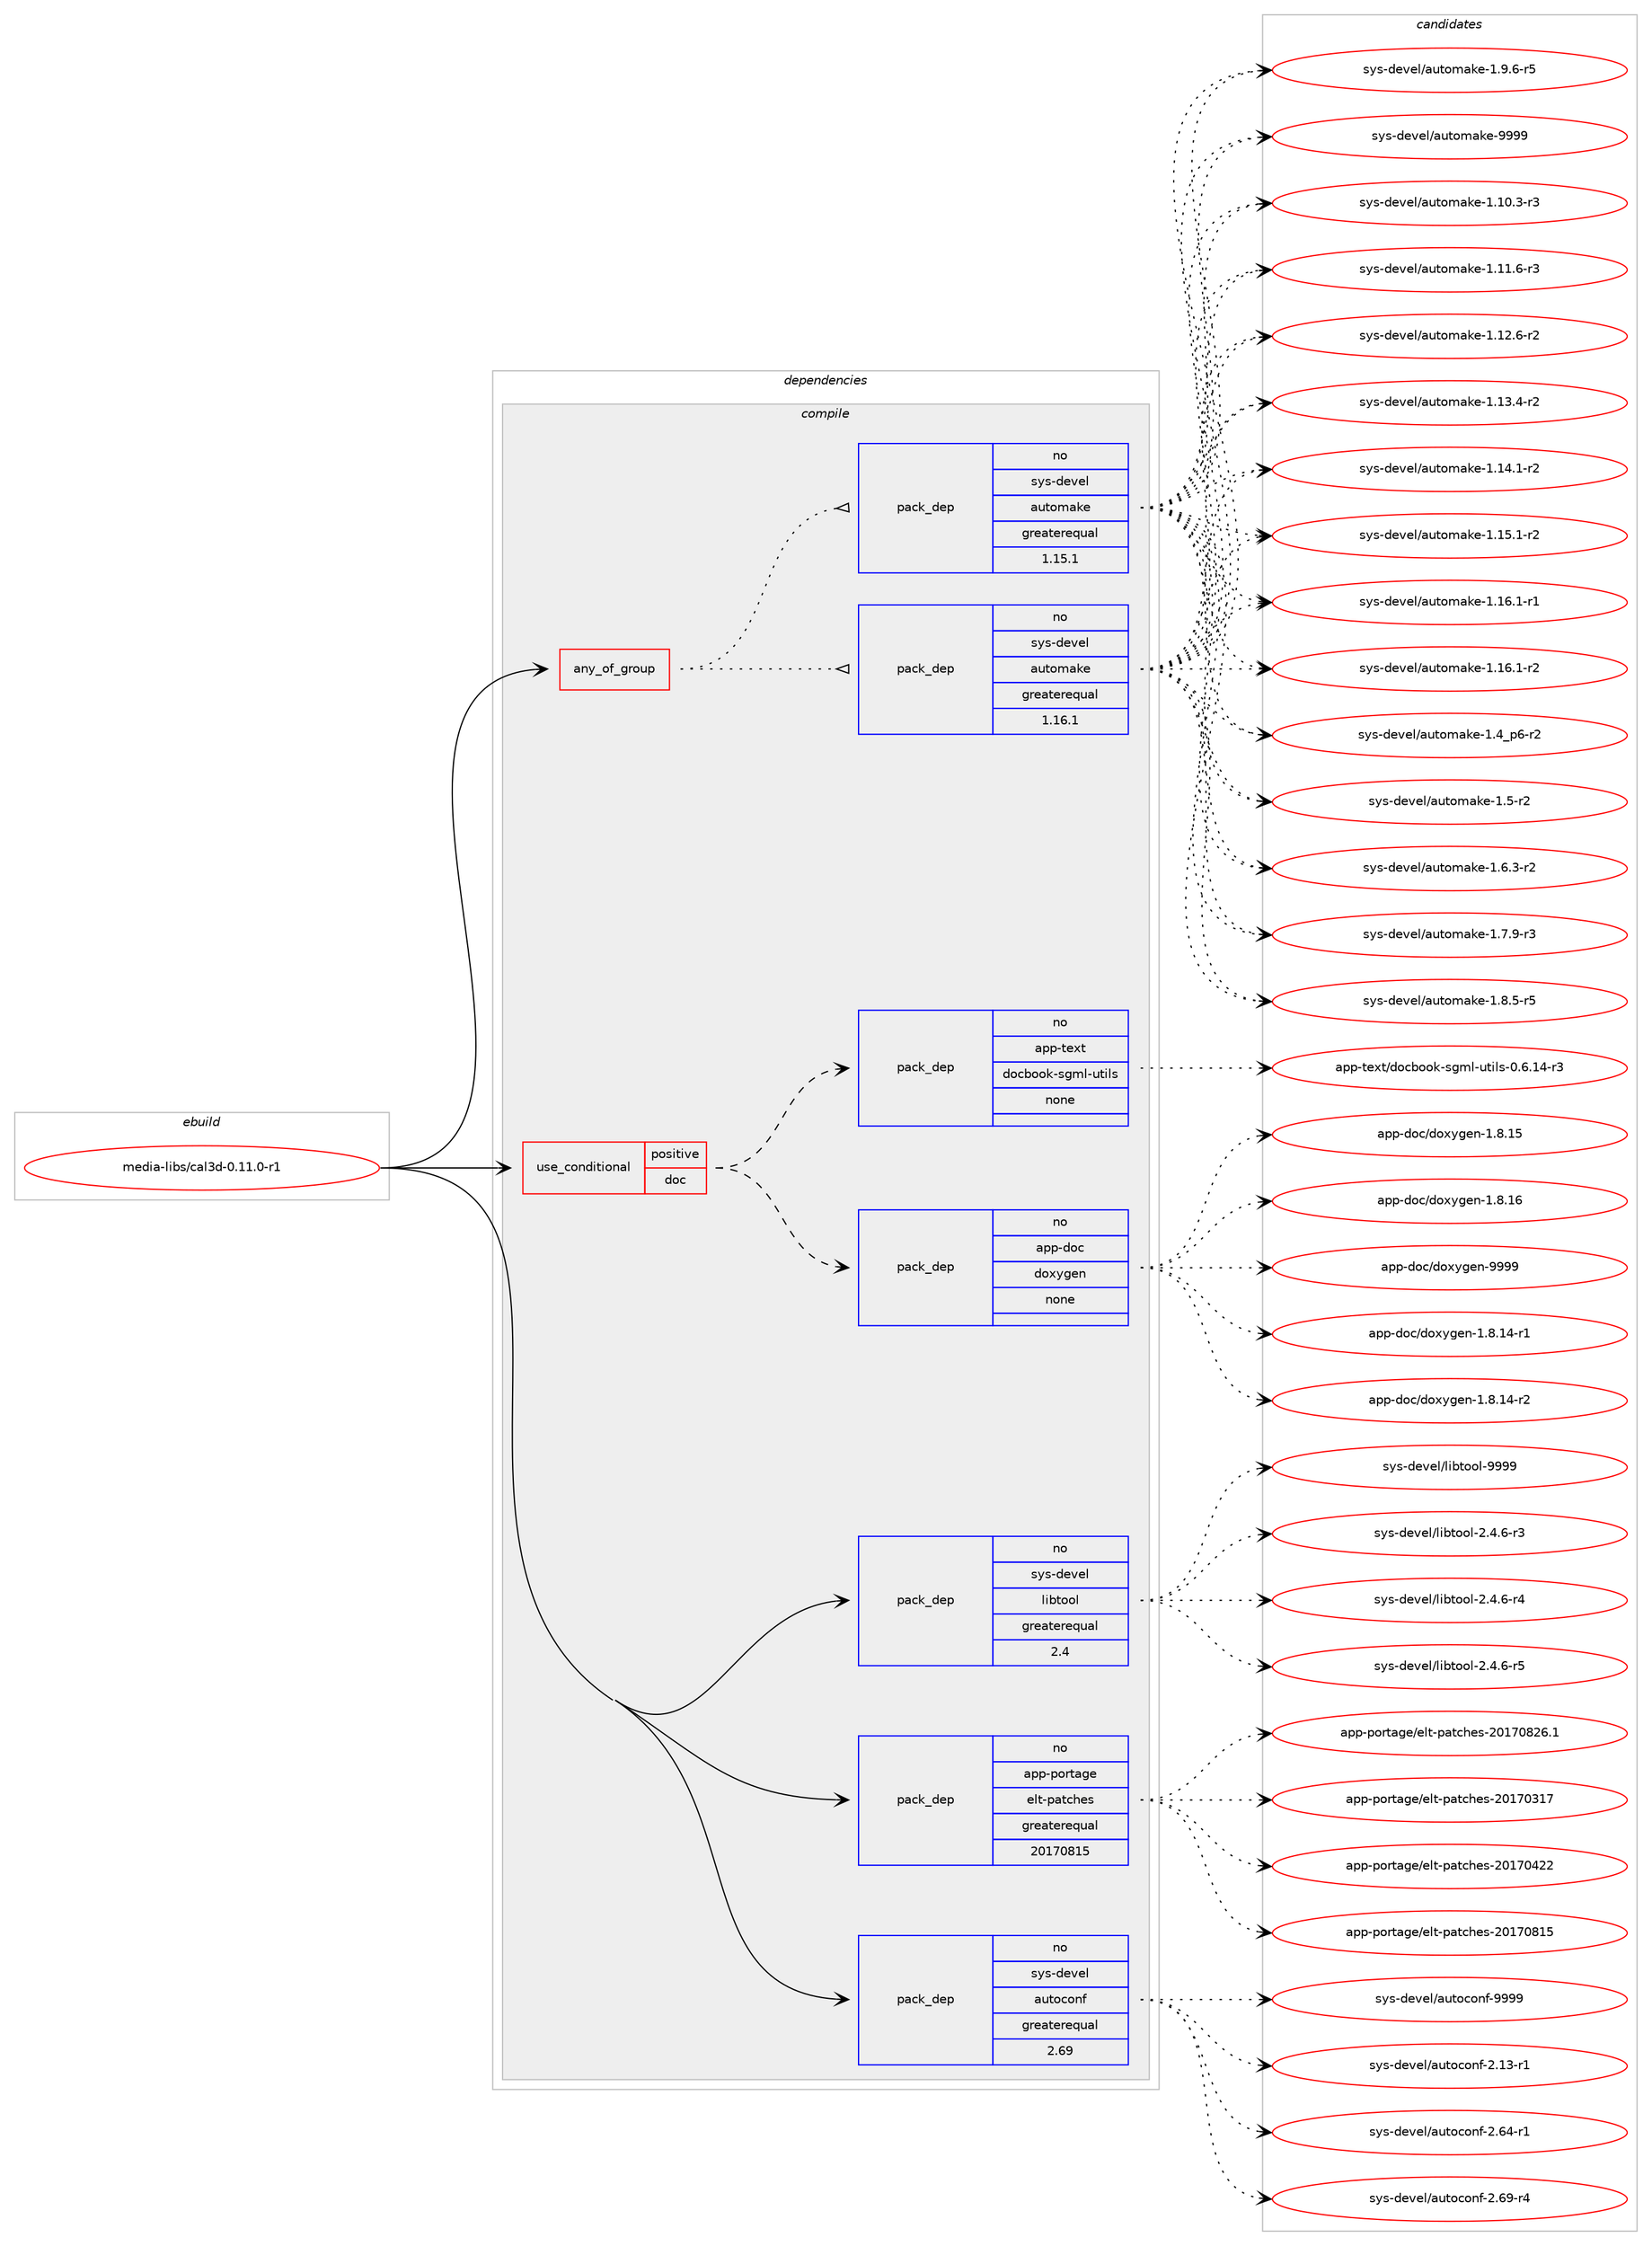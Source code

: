 digraph prolog {

# *************
# Graph options
# *************

newrank=true;
concentrate=true;
compound=true;
graph [rankdir=LR,fontname=Helvetica,fontsize=10,ranksep=1.5];#, ranksep=2.5, nodesep=0.2];
edge  [arrowhead=vee];
node  [fontname=Helvetica,fontsize=10];

# **********
# The ebuild
# **********

subgraph cluster_leftcol {
color=gray;
rank=same;
label=<<i>ebuild</i>>;
id [label="media-libs/cal3d-0.11.0-r1", color=red, width=4, href="../media-libs/cal3d-0.11.0-r1.svg"];
}

# ****************
# The dependencies
# ****************

subgraph cluster_midcol {
color=gray;
label=<<i>dependencies</i>>;
subgraph cluster_compile {
fillcolor="#eeeeee";
style=filled;
label=<<i>compile</i>>;
subgraph any13189 {
dependency784615 [label=<<TABLE BORDER="0" CELLBORDER="1" CELLSPACING="0" CELLPADDING="4"><TR><TD CELLPADDING="10">any_of_group</TD></TR></TABLE>>, shape=none, color=red];subgraph pack580226 {
dependency784616 [label=<<TABLE BORDER="0" CELLBORDER="1" CELLSPACING="0" CELLPADDING="4" WIDTH="220"><TR><TD ROWSPAN="6" CELLPADDING="30">pack_dep</TD></TR><TR><TD WIDTH="110">no</TD></TR><TR><TD>sys-devel</TD></TR><TR><TD>automake</TD></TR><TR><TD>greaterequal</TD></TR><TR><TD>1.16.1</TD></TR></TABLE>>, shape=none, color=blue];
}
dependency784615:e -> dependency784616:w [weight=20,style="dotted",arrowhead="oinv"];
subgraph pack580227 {
dependency784617 [label=<<TABLE BORDER="0" CELLBORDER="1" CELLSPACING="0" CELLPADDING="4" WIDTH="220"><TR><TD ROWSPAN="6" CELLPADDING="30">pack_dep</TD></TR><TR><TD WIDTH="110">no</TD></TR><TR><TD>sys-devel</TD></TR><TR><TD>automake</TD></TR><TR><TD>greaterequal</TD></TR><TR><TD>1.15.1</TD></TR></TABLE>>, shape=none, color=blue];
}
dependency784615:e -> dependency784617:w [weight=20,style="dotted",arrowhead="oinv"];
}
id:e -> dependency784615:w [weight=20,style="solid",arrowhead="vee"];
subgraph cond190779 {
dependency784618 [label=<<TABLE BORDER="0" CELLBORDER="1" CELLSPACING="0" CELLPADDING="4"><TR><TD ROWSPAN="3" CELLPADDING="10">use_conditional</TD></TR><TR><TD>positive</TD></TR><TR><TD>doc</TD></TR></TABLE>>, shape=none, color=red];
subgraph pack580228 {
dependency784619 [label=<<TABLE BORDER="0" CELLBORDER="1" CELLSPACING="0" CELLPADDING="4" WIDTH="220"><TR><TD ROWSPAN="6" CELLPADDING="30">pack_dep</TD></TR><TR><TD WIDTH="110">no</TD></TR><TR><TD>app-doc</TD></TR><TR><TD>doxygen</TD></TR><TR><TD>none</TD></TR><TR><TD></TD></TR></TABLE>>, shape=none, color=blue];
}
dependency784618:e -> dependency784619:w [weight=20,style="dashed",arrowhead="vee"];
subgraph pack580229 {
dependency784620 [label=<<TABLE BORDER="0" CELLBORDER="1" CELLSPACING="0" CELLPADDING="4" WIDTH="220"><TR><TD ROWSPAN="6" CELLPADDING="30">pack_dep</TD></TR><TR><TD WIDTH="110">no</TD></TR><TR><TD>app-text</TD></TR><TR><TD>docbook-sgml-utils</TD></TR><TR><TD>none</TD></TR><TR><TD></TD></TR></TABLE>>, shape=none, color=blue];
}
dependency784618:e -> dependency784620:w [weight=20,style="dashed",arrowhead="vee"];
}
id:e -> dependency784618:w [weight=20,style="solid",arrowhead="vee"];
subgraph pack580230 {
dependency784621 [label=<<TABLE BORDER="0" CELLBORDER="1" CELLSPACING="0" CELLPADDING="4" WIDTH="220"><TR><TD ROWSPAN="6" CELLPADDING="30">pack_dep</TD></TR><TR><TD WIDTH="110">no</TD></TR><TR><TD>app-portage</TD></TR><TR><TD>elt-patches</TD></TR><TR><TD>greaterequal</TD></TR><TR><TD>20170815</TD></TR></TABLE>>, shape=none, color=blue];
}
id:e -> dependency784621:w [weight=20,style="solid",arrowhead="vee"];
subgraph pack580231 {
dependency784622 [label=<<TABLE BORDER="0" CELLBORDER="1" CELLSPACING="0" CELLPADDING="4" WIDTH="220"><TR><TD ROWSPAN="6" CELLPADDING="30">pack_dep</TD></TR><TR><TD WIDTH="110">no</TD></TR><TR><TD>sys-devel</TD></TR><TR><TD>autoconf</TD></TR><TR><TD>greaterequal</TD></TR><TR><TD>2.69</TD></TR></TABLE>>, shape=none, color=blue];
}
id:e -> dependency784622:w [weight=20,style="solid",arrowhead="vee"];
subgraph pack580232 {
dependency784623 [label=<<TABLE BORDER="0" CELLBORDER="1" CELLSPACING="0" CELLPADDING="4" WIDTH="220"><TR><TD ROWSPAN="6" CELLPADDING="30">pack_dep</TD></TR><TR><TD WIDTH="110">no</TD></TR><TR><TD>sys-devel</TD></TR><TR><TD>libtool</TD></TR><TR><TD>greaterequal</TD></TR><TR><TD>2.4</TD></TR></TABLE>>, shape=none, color=blue];
}
id:e -> dependency784623:w [weight=20,style="solid",arrowhead="vee"];
}
subgraph cluster_compileandrun {
fillcolor="#eeeeee";
style=filled;
label=<<i>compile and run</i>>;
}
subgraph cluster_run {
fillcolor="#eeeeee";
style=filled;
label=<<i>run</i>>;
}
}

# **************
# The candidates
# **************

subgraph cluster_choices {
rank=same;
color=gray;
label=<<i>candidates</i>>;

subgraph choice580226 {
color=black;
nodesep=1;
choice11512111545100101118101108479711711611110997107101454946494846514511451 [label="sys-devel/automake-1.10.3-r3", color=red, width=4,href="../sys-devel/automake-1.10.3-r3.svg"];
choice11512111545100101118101108479711711611110997107101454946494946544511451 [label="sys-devel/automake-1.11.6-r3", color=red, width=4,href="../sys-devel/automake-1.11.6-r3.svg"];
choice11512111545100101118101108479711711611110997107101454946495046544511450 [label="sys-devel/automake-1.12.6-r2", color=red, width=4,href="../sys-devel/automake-1.12.6-r2.svg"];
choice11512111545100101118101108479711711611110997107101454946495146524511450 [label="sys-devel/automake-1.13.4-r2", color=red, width=4,href="../sys-devel/automake-1.13.4-r2.svg"];
choice11512111545100101118101108479711711611110997107101454946495246494511450 [label="sys-devel/automake-1.14.1-r2", color=red, width=4,href="../sys-devel/automake-1.14.1-r2.svg"];
choice11512111545100101118101108479711711611110997107101454946495346494511450 [label="sys-devel/automake-1.15.1-r2", color=red, width=4,href="../sys-devel/automake-1.15.1-r2.svg"];
choice11512111545100101118101108479711711611110997107101454946495446494511449 [label="sys-devel/automake-1.16.1-r1", color=red, width=4,href="../sys-devel/automake-1.16.1-r1.svg"];
choice11512111545100101118101108479711711611110997107101454946495446494511450 [label="sys-devel/automake-1.16.1-r2", color=red, width=4,href="../sys-devel/automake-1.16.1-r2.svg"];
choice115121115451001011181011084797117116111109971071014549465295112544511450 [label="sys-devel/automake-1.4_p6-r2", color=red, width=4,href="../sys-devel/automake-1.4_p6-r2.svg"];
choice11512111545100101118101108479711711611110997107101454946534511450 [label="sys-devel/automake-1.5-r2", color=red, width=4,href="../sys-devel/automake-1.5-r2.svg"];
choice115121115451001011181011084797117116111109971071014549465446514511450 [label="sys-devel/automake-1.6.3-r2", color=red, width=4,href="../sys-devel/automake-1.6.3-r2.svg"];
choice115121115451001011181011084797117116111109971071014549465546574511451 [label="sys-devel/automake-1.7.9-r3", color=red, width=4,href="../sys-devel/automake-1.7.9-r3.svg"];
choice115121115451001011181011084797117116111109971071014549465646534511453 [label="sys-devel/automake-1.8.5-r5", color=red, width=4,href="../sys-devel/automake-1.8.5-r5.svg"];
choice115121115451001011181011084797117116111109971071014549465746544511453 [label="sys-devel/automake-1.9.6-r5", color=red, width=4,href="../sys-devel/automake-1.9.6-r5.svg"];
choice115121115451001011181011084797117116111109971071014557575757 [label="sys-devel/automake-9999", color=red, width=4,href="../sys-devel/automake-9999.svg"];
dependency784616:e -> choice11512111545100101118101108479711711611110997107101454946494846514511451:w [style=dotted,weight="100"];
dependency784616:e -> choice11512111545100101118101108479711711611110997107101454946494946544511451:w [style=dotted,weight="100"];
dependency784616:e -> choice11512111545100101118101108479711711611110997107101454946495046544511450:w [style=dotted,weight="100"];
dependency784616:e -> choice11512111545100101118101108479711711611110997107101454946495146524511450:w [style=dotted,weight="100"];
dependency784616:e -> choice11512111545100101118101108479711711611110997107101454946495246494511450:w [style=dotted,weight="100"];
dependency784616:e -> choice11512111545100101118101108479711711611110997107101454946495346494511450:w [style=dotted,weight="100"];
dependency784616:e -> choice11512111545100101118101108479711711611110997107101454946495446494511449:w [style=dotted,weight="100"];
dependency784616:e -> choice11512111545100101118101108479711711611110997107101454946495446494511450:w [style=dotted,weight="100"];
dependency784616:e -> choice115121115451001011181011084797117116111109971071014549465295112544511450:w [style=dotted,weight="100"];
dependency784616:e -> choice11512111545100101118101108479711711611110997107101454946534511450:w [style=dotted,weight="100"];
dependency784616:e -> choice115121115451001011181011084797117116111109971071014549465446514511450:w [style=dotted,weight="100"];
dependency784616:e -> choice115121115451001011181011084797117116111109971071014549465546574511451:w [style=dotted,weight="100"];
dependency784616:e -> choice115121115451001011181011084797117116111109971071014549465646534511453:w [style=dotted,weight="100"];
dependency784616:e -> choice115121115451001011181011084797117116111109971071014549465746544511453:w [style=dotted,weight="100"];
dependency784616:e -> choice115121115451001011181011084797117116111109971071014557575757:w [style=dotted,weight="100"];
}
subgraph choice580227 {
color=black;
nodesep=1;
choice11512111545100101118101108479711711611110997107101454946494846514511451 [label="sys-devel/automake-1.10.3-r3", color=red, width=4,href="../sys-devel/automake-1.10.3-r3.svg"];
choice11512111545100101118101108479711711611110997107101454946494946544511451 [label="sys-devel/automake-1.11.6-r3", color=red, width=4,href="../sys-devel/automake-1.11.6-r3.svg"];
choice11512111545100101118101108479711711611110997107101454946495046544511450 [label="sys-devel/automake-1.12.6-r2", color=red, width=4,href="../sys-devel/automake-1.12.6-r2.svg"];
choice11512111545100101118101108479711711611110997107101454946495146524511450 [label="sys-devel/automake-1.13.4-r2", color=red, width=4,href="../sys-devel/automake-1.13.4-r2.svg"];
choice11512111545100101118101108479711711611110997107101454946495246494511450 [label="sys-devel/automake-1.14.1-r2", color=red, width=4,href="../sys-devel/automake-1.14.1-r2.svg"];
choice11512111545100101118101108479711711611110997107101454946495346494511450 [label="sys-devel/automake-1.15.1-r2", color=red, width=4,href="../sys-devel/automake-1.15.1-r2.svg"];
choice11512111545100101118101108479711711611110997107101454946495446494511449 [label="sys-devel/automake-1.16.1-r1", color=red, width=4,href="../sys-devel/automake-1.16.1-r1.svg"];
choice11512111545100101118101108479711711611110997107101454946495446494511450 [label="sys-devel/automake-1.16.1-r2", color=red, width=4,href="../sys-devel/automake-1.16.1-r2.svg"];
choice115121115451001011181011084797117116111109971071014549465295112544511450 [label="sys-devel/automake-1.4_p6-r2", color=red, width=4,href="../sys-devel/automake-1.4_p6-r2.svg"];
choice11512111545100101118101108479711711611110997107101454946534511450 [label="sys-devel/automake-1.5-r2", color=red, width=4,href="../sys-devel/automake-1.5-r2.svg"];
choice115121115451001011181011084797117116111109971071014549465446514511450 [label="sys-devel/automake-1.6.3-r2", color=red, width=4,href="../sys-devel/automake-1.6.3-r2.svg"];
choice115121115451001011181011084797117116111109971071014549465546574511451 [label="sys-devel/automake-1.7.9-r3", color=red, width=4,href="../sys-devel/automake-1.7.9-r3.svg"];
choice115121115451001011181011084797117116111109971071014549465646534511453 [label="sys-devel/automake-1.8.5-r5", color=red, width=4,href="../sys-devel/automake-1.8.5-r5.svg"];
choice115121115451001011181011084797117116111109971071014549465746544511453 [label="sys-devel/automake-1.9.6-r5", color=red, width=4,href="../sys-devel/automake-1.9.6-r5.svg"];
choice115121115451001011181011084797117116111109971071014557575757 [label="sys-devel/automake-9999", color=red, width=4,href="../sys-devel/automake-9999.svg"];
dependency784617:e -> choice11512111545100101118101108479711711611110997107101454946494846514511451:w [style=dotted,weight="100"];
dependency784617:e -> choice11512111545100101118101108479711711611110997107101454946494946544511451:w [style=dotted,weight="100"];
dependency784617:e -> choice11512111545100101118101108479711711611110997107101454946495046544511450:w [style=dotted,weight="100"];
dependency784617:e -> choice11512111545100101118101108479711711611110997107101454946495146524511450:w [style=dotted,weight="100"];
dependency784617:e -> choice11512111545100101118101108479711711611110997107101454946495246494511450:w [style=dotted,weight="100"];
dependency784617:e -> choice11512111545100101118101108479711711611110997107101454946495346494511450:w [style=dotted,weight="100"];
dependency784617:e -> choice11512111545100101118101108479711711611110997107101454946495446494511449:w [style=dotted,weight="100"];
dependency784617:e -> choice11512111545100101118101108479711711611110997107101454946495446494511450:w [style=dotted,weight="100"];
dependency784617:e -> choice115121115451001011181011084797117116111109971071014549465295112544511450:w [style=dotted,weight="100"];
dependency784617:e -> choice11512111545100101118101108479711711611110997107101454946534511450:w [style=dotted,weight="100"];
dependency784617:e -> choice115121115451001011181011084797117116111109971071014549465446514511450:w [style=dotted,weight="100"];
dependency784617:e -> choice115121115451001011181011084797117116111109971071014549465546574511451:w [style=dotted,weight="100"];
dependency784617:e -> choice115121115451001011181011084797117116111109971071014549465646534511453:w [style=dotted,weight="100"];
dependency784617:e -> choice115121115451001011181011084797117116111109971071014549465746544511453:w [style=dotted,weight="100"];
dependency784617:e -> choice115121115451001011181011084797117116111109971071014557575757:w [style=dotted,weight="100"];
}
subgraph choice580228 {
color=black;
nodesep=1;
choice97112112451001119947100111120121103101110454946564649524511449 [label="app-doc/doxygen-1.8.14-r1", color=red, width=4,href="../app-doc/doxygen-1.8.14-r1.svg"];
choice97112112451001119947100111120121103101110454946564649524511450 [label="app-doc/doxygen-1.8.14-r2", color=red, width=4,href="../app-doc/doxygen-1.8.14-r2.svg"];
choice9711211245100111994710011112012110310111045494656464953 [label="app-doc/doxygen-1.8.15", color=red, width=4,href="../app-doc/doxygen-1.8.15.svg"];
choice9711211245100111994710011112012110310111045494656464954 [label="app-doc/doxygen-1.8.16", color=red, width=4,href="../app-doc/doxygen-1.8.16.svg"];
choice971121124510011199471001111201211031011104557575757 [label="app-doc/doxygen-9999", color=red, width=4,href="../app-doc/doxygen-9999.svg"];
dependency784619:e -> choice97112112451001119947100111120121103101110454946564649524511449:w [style=dotted,weight="100"];
dependency784619:e -> choice97112112451001119947100111120121103101110454946564649524511450:w [style=dotted,weight="100"];
dependency784619:e -> choice9711211245100111994710011112012110310111045494656464953:w [style=dotted,weight="100"];
dependency784619:e -> choice9711211245100111994710011112012110310111045494656464954:w [style=dotted,weight="100"];
dependency784619:e -> choice971121124510011199471001111201211031011104557575757:w [style=dotted,weight="100"];
}
subgraph choice580229 {
color=black;
nodesep=1;
choice97112112451161011201164710011199981111111074511510310910845117116105108115454846544649524511451 [label="app-text/docbook-sgml-utils-0.6.14-r3", color=red, width=4,href="../app-text/docbook-sgml-utils-0.6.14-r3.svg"];
dependency784620:e -> choice97112112451161011201164710011199981111111074511510310910845117116105108115454846544649524511451:w [style=dotted,weight="100"];
}
subgraph choice580230 {
color=black;
nodesep=1;
choice97112112451121111141169710310147101108116451129711699104101115455048495548514955 [label="app-portage/elt-patches-20170317", color=red, width=4,href="../app-portage/elt-patches-20170317.svg"];
choice97112112451121111141169710310147101108116451129711699104101115455048495548525050 [label="app-portage/elt-patches-20170422", color=red, width=4,href="../app-portage/elt-patches-20170422.svg"];
choice97112112451121111141169710310147101108116451129711699104101115455048495548564953 [label="app-portage/elt-patches-20170815", color=red, width=4,href="../app-portage/elt-patches-20170815.svg"];
choice971121124511211111411697103101471011081164511297116991041011154550484955485650544649 [label="app-portage/elt-patches-20170826.1", color=red, width=4,href="../app-portage/elt-patches-20170826.1.svg"];
dependency784621:e -> choice97112112451121111141169710310147101108116451129711699104101115455048495548514955:w [style=dotted,weight="100"];
dependency784621:e -> choice97112112451121111141169710310147101108116451129711699104101115455048495548525050:w [style=dotted,weight="100"];
dependency784621:e -> choice97112112451121111141169710310147101108116451129711699104101115455048495548564953:w [style=dotted,weight="100"];
dependency784621:e -> choice971121124511211111411697103101471011081164511297116991041011154550484955485650544649:w [style=dotted,weight="100"];
}
subgraph choice580231 {
color=black;
nodesep=1;
choice1151211154510010111810110847971171161119911111010245504649514511449 [label="sys-devel/autoconf-2.13-r1", color=red, width=4,href="../sys-devel/autoconf-2.13-r1.svg"];
choice1151211154510010111810110847971171161119911111010245504654524511449 [label="sys-devel/autoconf-2.64-r1", color=red, width=4,href="../sys-devel/autoconf-2.64-r1.svg"];
choice1151211154510010111810110847971171161119911111010245504654574511452 [label="sys-devel/autoconf-2.69-r4", color=red, width=4,href="../sys-devel/autoconf-2.69-r4.svg"];
choice115121115451001011181011084797117116111991111101024557575757 [label="sys-devel/autoconf-9999", color=red, width=4,href="../sys-devel/autoconf-9999.svg"];
dependency784622:e -> choice1151211154510010111810110847971171161119911111010245504649514511449:w [style=dotted,weight="100"];
dependency784622:e -> choice1151211154510010111810110847971171161119911111010245504654524511449:w [style=dotted,weight="100"];
dependency784622:e -> choice1151211154510010111810110847971171161119911111010245504654574511452:w [style=dotted,weight="100"];
dependency784622:e -> choice115121115451001011181011084797117116111991111101024557575757:w [style=dotted,weight="100"];
}
subgraph choice580232 {
color=black;
nodesep=1;
choice1151211154510010111810110847108105981161111111084550465246544511451 [label="sys-devel/libtool-2.4.6-r3", color=red, width=4,href="../sys-devel/libtool-2.4.6-r3.svg"];
choice1151211154510010111810110847108105981161111111084550465246544511452 [label="sys-devel/libtool-2.4.6-r4", color=red, width=4,href="../sys-devel/libtool-2.4.6-r4.svg"];
choice1151211154510010111810110847108105981161111111084550465246544511453 [label="sys-devel/libtool-2.4.6-r5", color=red, width=4,href="../sys-devel/libtool-2.4.6-r5.svg"];
choice1151211154510010111810110847108105981161111111084557575757 [label="sys-devel/libtool-9999", color=red, width=4,href="../sys-devel/libtool-9999.svg"];
dependency784623:e -> choice1151211154510010111810110847108105981161111111084550465246544511451:w [style=dotted,weight="100"];
dependency784623:e -> choice1151211154510010111810110847108105981161111111084550465246544511452:w [style=dotted,weight="100"];
dependency784623:e -> choice1151211154510010111810110847108105981161111111084550465246544511453:w [style=dotted,weight="100"];
dependency784623:e -> choice1151211154510010111810110847108105981161111111084557575757:w [style=dotted,weight="100"];
}
}

}
